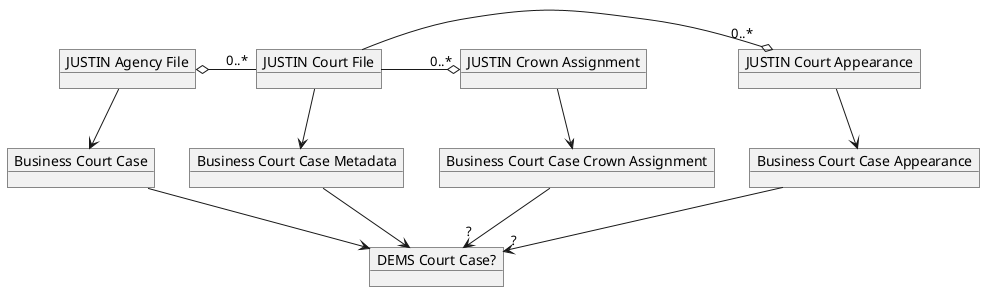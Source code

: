 @startuml ccm_business_objects

object "JUSTIN Agency File" as justin_agency_file
object "JUSTIN Court File" as justin_court_file
object "JUSTIN Crown Assignment" as justin_crown_assignment
object "JUSTIN Court Appearance" as justin_appearance
object "Business Court Case" as business_court_case
object "Business Court Case Metadata" as business_court_case_metadata
object "Business Court Case Appearance" as business_court_case_appearance
object "Business Court Case Crown Assignment" as business_court_case_crown_assignment
object "DEMS Court Case?" as dems_court_case

justin_agency_file o- "0..*"  justin_court_file
justin_court_file -o "0..*" justin_appearance
justin_court_file -o "0..*" justin_crown_assignment
justin_agency_file --> business_court_case
justin_court_file --> business_court_case_metadata
justin_crown_assignment --> business_court_case_crown_assignment
justin_appearance --> business_court_case_appearance
business_court_case --> dems_court_case
business_court_case_metadata --> dems_court_case
business_court_case_appearance --> "?" dems_court_case
business_court_case_crown_assignment --> "?" dems_court_case

@enduml